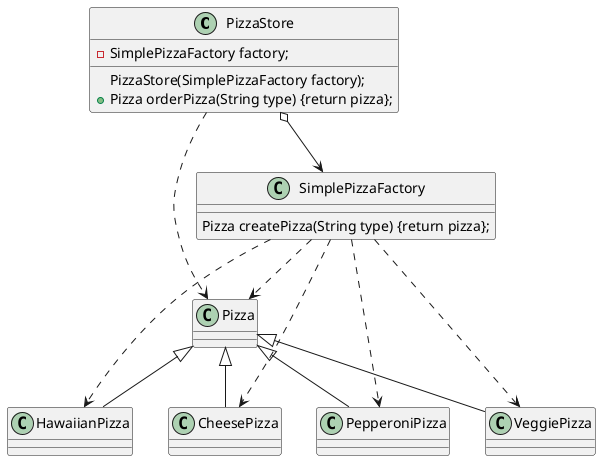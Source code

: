 @startuml Factory Simple

class PizzaStore {
  {field} - SimplePizzaFactory factory;
  PizzaStore(SimplePizzaFactory factory);
  {method} + Pizza orderPizza(String type) {return pizza};
}

PizzaStore o--> SimplePizzaFactory
PizzaStore ..> Pizza
SimplePizzaFactory ..> CheesePizza
SimplePizzaFactory ..> PepperoniPizza
SimplePizzaFactory ..> VeggiePizza
SimplePizzaFactory ..> HawaiianPizza
SimplePizzaFactory ..> Pizza

class SimplePizzaFactory {
  {method} Pizza createPizza(String type) {return pizza};
}

class CheesePizza extends Pizza {
}

class PepperoniPizza extends Pizza {
}

class VeggiePizza extends Pizza {
}

class HawaiianPizza extends Pizza {
}


@enduml